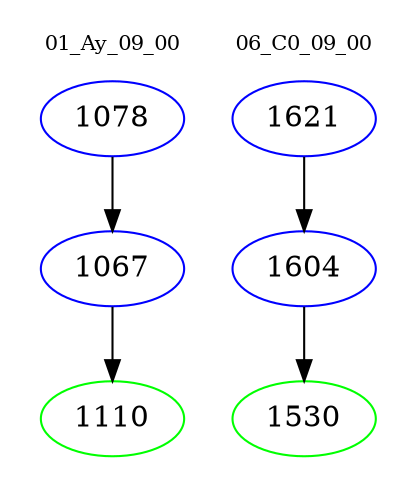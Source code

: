 digraph{
subgraph cluster_0 {
color = white
label = "01_Ay_09_00";
fontsize=10;
T0_1078 [label="1078", color="blue"]
T0_1078 -> T0_1067 [color="black"]
T0_1067 [label="1067", color="blue"]
T0_1067 -> T0_1110 [color="black"]
T0_1110 [label="1110", color="green"]
}
subgraph cluster_1 {
color = white
label = "06_C0_09_00";
fontsize=10;
T1_1621 [label="1621", color="blue"]
T1_1621 -> T1_1604 [color="black"]
T1_1604 [label="1604", color="blue"]
T1_1604 -> T1_1530 [color="black"]
T1_1530 [label="1530", color="green"]
}
}
